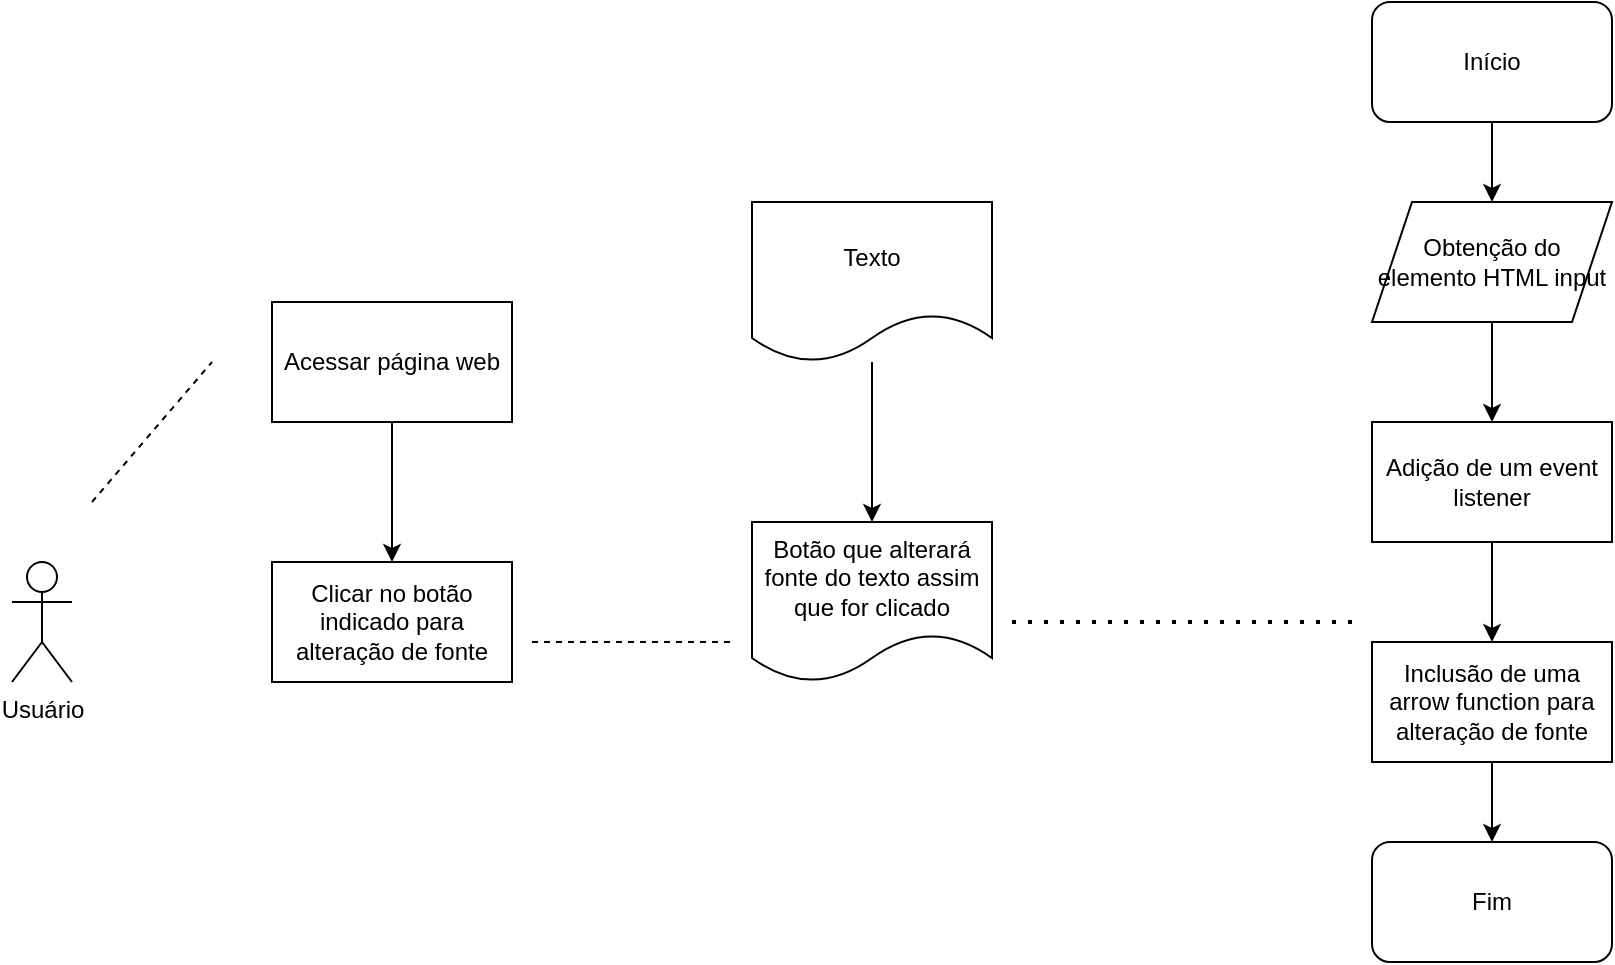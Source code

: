 <mxfile>
    <diagram id="k_aFSb6xccSXoG07M2ew" name="alterando-fonte">
        <mxGraphModel dx="1461" dy="662" grid="1" gridSize="10" guides="1" tooltips="1" connect="1" arrows="1" fold="1" page="1" pageScale="1" pageWidth="827" pageHeight="1169" math="0" shadow="0">
            <root>
                <mxCell id="0"/>
                <mxCell id="1" parent="0"/>
                <mxCell id="2" value="Usuário" style="shape=umlActor;verticalLabelPosition=bottom;verticalAlign=top;html=1;outlineConnect=0;" vertex="1" parent="1">
                    <mxGeometry x="120" y="580" width="30" height="60" as="geometry"/>
                </mxCell>
                <mxCell id="5" value="" style="edgeStyle=none;html=1;" edge="1" parent="1" source="3" target="4">
                    <mxGeometry relative="1" as="geometry"/>
                </mxCell>
                <mxCell id="3" value="Acessar página web" style="rounded=0;whiteSpace=wrap;html=1;" vertex="1" parent="1">
                    <mxGeometry x="250" y="450" width="120" height="60" as="geometry"/>
                </mxCell>
                <mxCell id="4" value="Clicar no botão indicado para alteração de fonte" style="rounded=0;whiteSpace=wrap;html=1;" vertex="1" parent="1">
                    <mxGeometry x="250" y="580" width="120" height="60" as="geometry"/>
                </mxCell>
                <mxCell id="8" value="" style="edgeStyle=none;html=1;" edge="1" parent="1" source="6" target="7">
                    <mxGeometry relative="1" as="geometry"/>
                </mxCell>
                <mxCell id="6" value="Texto" style="shape=document;whiteSpace=wrap;html=1;boundedLbl=1;" vertex="1" parent="1">
                    <mxGeometry x="490" y="400" width="120" height="80" as="geometry"/>
                </mxCell>
                <mxCell id="7" value="Botão que alterará fonte do texto assim que for clicado" style="shape=document;whiteSpace=wrap;html=1;boundedLbl=1;" vertex="1" parent="1">
                    <mxGeometry x="490" y="560" width="120" height="80" as="geometry"/>
                </mxCell>
                <mxCell id="22" value="" style="edgeStyle=none;html=1;" edge="1" parent="1" source="9" target="12">
                    <mxGeometry relative="1" as="geometry"/>
                </mxCell>
                <mxCell id="9" value="Início" style="rounded=1;whiteSpace=wrap;html=1;" vertex="1" parent="1">
                    <mxGeometry x="800" y="300" width="120" height="60" as="geometry"/>
                </mxCell>
                <mxCell id="14" value="" style="edgeStyle=none;html=1;" edge="1" parent="1" source="12">
                    <mxGeometry relative="1" as="geometry">
                        <mxPoint x="860" y="510" as="targetPoint"/>
                    </mxGeometry>
                </mxCell>
                <mxCell id="12" value="Obtenção do elemento HTML input" style="shape=parallelogram;perimeter=parallelogramPerimeter;whiteSpace=wrap;html=1;fixedSize=1;" vertex="1" parent="1">
                    <mxGeometry x="800" y="400" width="120" height="60" as="geometry"/>
                </mxCell>
                <mxCell id="17" value="" style="edgeStyle=none;html=1;" edge="1" parent="1" source="15" target="16">
                    <mxGeometry relative="1" as="geometry"/>
                </mxCell>
                <mxCell id="15" value="Adição de um event listener" style="rounded=0;whiteSpace=wrap;html=1;" vertex="1" parent="1">
                    <mxGeometry x="800" y="510" width="120" height="60" as="geometry"/>
                </mxCell>
                <mxCell id="21" value="" style="edgeStyle=none;html=1;" edge="1" parent="1" source="16" target="19">
                    <mxGeometry relative="1" as="geometry"/>
                </mxCell>
                <mxCell id="16" value="Inclusão de uma arrow function para alteração de fonte" style="whiteSpace=wrap;html=1;rounded=0;" vertex="1" parent="1">
                    <mxGeometry x="800" y="620" width="120" height="60" as="geometry"/>
                </mxCell>
                <mxCell id="19" value="Fim" style="rounded=1;whiteSpace=wrap;html=1;" vertex="1" parent="1">
                    <mxGeometry x="800" y="720" width="120" height="60" as="geometry"/>
                </mxCell>
                <mxCell id="oMQ5Hh9Jy0rew0vgKh7w-22" value="" style="endArrow=none;dashed=1;html=1;" edge="1" parent="1">
                    <mxGeometry width="50" height="50" relative="1" as="geometry">
                        <mxPoint x="160" y="550" as="sourcePoint"/>
                        <mxPoint x="220" y="480" as="targetPoint"/>
                    </mxGeometry>
                </mxCell>
                <mxCell id="oMQ5Hh9Jy0rew0vgKh7w-23" value="" style="endArrow=none;dashed=1;html=1;" edge="1" parent="1">
                    <mxGeometry width="50" height="50" relative="1" as="geometry">
                        <mxPoint x="380" y="620" as="sourcePoint"/>
                        <mxPoint x="480" y="620" as="targetPoint"/>
                    </mxGeometry>
                </mxCell>
                <mxCell id="oMQ5Hh9Jy0rew0vgKh7w-24" value="" style="endArrow=none;dashed=1;html=1;dashPattern=1 3;strokeWidth=2;" edge="1" parent="1">
                    <mxGeometry width="50" height="50" relative="1" as="geometry">
                        <mxPoint x="620" y="610" as="sourcePoint"/>
                        <mxPoint x="790" y="610" as="targetPoint"/>
                    </mxGeometry>
                </mxCell>
            </root>
        </mxGraphModel>
    </diagram>
    <diagram id="MSWUPbE4rH93NesniEHT" name="arrow-function">
        <mxGraphModel dx="1242" dy="563" grid="1" gridSize="10" guides="1" tooltips="1" connect="1" arrows="1" fold="1" page="1" pageScale="1" pageWidth="827" pageHeight="1169" math="0" shadow="0">
            <root>
                <mxCell id="0"/>
                <mxCell id="1" parent="0"/>
                <mxCell id="tsSlveKslTv4fTf_UJLl-3" value="" style="edgeStyle=none;html=1;" edge="1" parent="1" source="tsSlveKslTv4fTf_UJLl-1" target="tsSlveKslTv4fTf_UJLl-2">
                    <mxGeometry relative="1" as="geometry"/>
                </mxCell>
                <mxCell id="tsSlveKslTv4fTf_UJLl-1" value="Obter o elemento de texto" style="shape=parallelogram;perimeter=parallelogramPerimeter;whiteSpace=wrap;html=1;fixedSize=1;" vertex="1" parent="1">
                    <mxGeometry x="290" y="100" width="220" height="90" as="geometry"/>
                </mxCell>
                <mxCell id="tsSlveKslTv4fTf_UJLl-2" value="Adição de SetAtrribute para inclusão de uma nova fonte no atributo selecionado" style="whiteSpace=wrap;html=1;" vertex="1" parent="1">
                    <mxGeometry x="290" y="285" width="220" height="95" as="geometry"/>
                </mxCell>
            </root>
        </mxGraphModel>
    </diagram>
</mxfile>